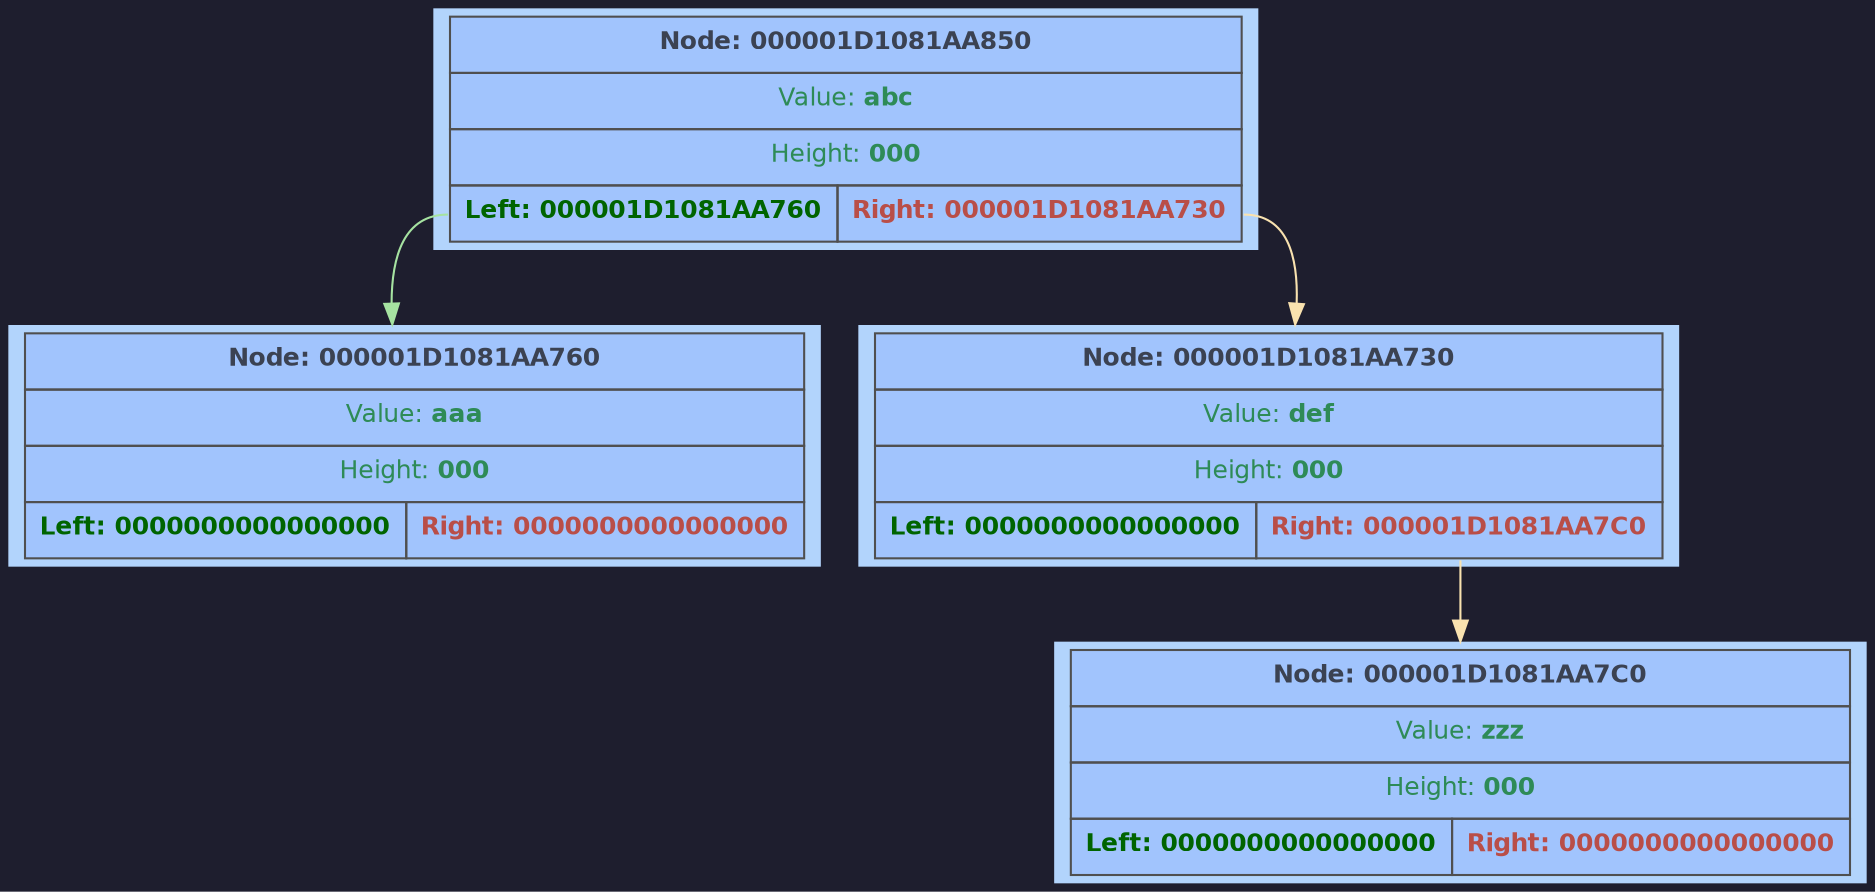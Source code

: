 digraph G {
	rankdir = TB;
	bgcolor="#1e1e2e";
	node [shape=rectangle, style=filled, fontname=Helvetica, fontsize=12, fillcolor="#89b4fa", color="#cba6f7", fontcolor="#1e1e2e"];
	node000001D1081AA850 [shape=plaintext; style=filled; color="#fcf0d2"; fillcolor="#b2d4fc"; label = <
		         <table BORDER="0" CELLBORDER="1" CELLSPACING="0" CELLPADDING="6" BGCOLOR="#a1c4fd" COLOR="#4f4f4f">
			           <tr><td align='center' colspan='2'><FONT COLOR='#3b4252'><b>Node: 000001D1081AA850</b></FONT></td></tr>
			           <tr><td align='center' colspan='2'><FONT COLOR='#2e8b57'>Value: <b>abc</b></FONT></td></tr>
			           <tr><td align='center' colspan='2'><FONT COLOR='#2e8b57'>Height: <b>000</b></FONT></td></tr>
			           <tr>
			               <td WIDTH='150' PORT='left'  align='center'><FONT COLOR='#006400'><b>Left: 000001D1081AA760</b></FONT></td>
			               <td WIDTH='150' PORT='right' align='center'><FONT COLOR='#b94e48'><b>Right: 000001D1081AA730</b></FONT></td>
			           </tr>
		         </table> >];
	node000001D1081AA760 [shape=plaintext; style=filled; color="#fcf0d2"; fillcolor="#b2d4fc"; label = <
		         <table BORDER="0" CELLBORDER="1" CELLSPACING="0" CELLPADDING="6" BGCOLOR="#a1c4fd" COLOR="#4f4f4f">
			           <tr><td align='center' colspan='2'><FONT COLOR='#3b4252'><b>Node: 000001D1081AA760</b></FONT></td></tr>
			           <tr><td align='center' colspan='2'><FONT COLOR='#2e8b57'>Value: <b>aaa</b></FONT></td></tr>
			           <tr><td align='center' colspan='2'><FONT COLOR='#2e8b57'>Height: <b>000</b></FONT></td></tr>
			           <tr>
			               <td WIDTH='150' PORT='left'  align='center'><FONT COLOR='#006400'><b>Left: 0000000000000000</b></FONT></td>
			               <td WIDTH='150' PORT='right' align='center'><FONT COLOR='#b94e48'><b>Right: 0000000000000000</b></FONT></td>
			           </tr>
		         </table> >];
	node000001D1081AA850:left -> node000001D1081AA760 [color="#a6e3a1"];
	node000001D1081AA730 [shape=plaintext; style=filled; color="#fcf0d2"; fillcolor="#b2d4fc"; label = <
		         <table BORDER="0" CELLBORDER="1" CELLSPACING="0" CELLPADDING="6" BGCOLOR="#a1c4fd" COLOR="#4f4f4f">
			           <tr><td align='center' colspan='2'><FONT COLOR='#3b4252'><b>Node: 000001D1081AA730</b></FONT></td></tr>
			           <tr><td align='center' colspan='2'><FONT COLOR='#2e8b57'>Value: <b>def</b></FONT></td></tr>
			           <tr><td align='center' colspan='2'><FONT COLOR='#2e8b57'>Height: <b>000</b></FONT></td></tr>
			           <tr>
			               <td WIDTH='150' PORT='left'  align='center'><FONT COLOR='#006400'><b>Left: 0000000000000000</b></FONT></td>
			               <td WIDTH='150' PORT='right' align='center'><FONT COLOR='#b94e48'><b>Right: 000001D1081AA7C0</b></FONT></td>
			           </tr>
		         </table> >];
	node000001D1081AA7C0 [shape=plaintext; style=filled; color="#fcf0d2"; fillcolor="#b2d4fc"; label = <
		         <table BORDER="0" CELLBORDER="1" CELLSPACING="0" CELLPADDING="6" BGCOLOR="#a1c4fd" COLOR="#4f4f4f">
			           <tr><td align='center' colspan='2'><FONT COLOR='#3b4252'><b>Node: 000001D1081AA7C0</b></FONT></td></tr>
			           <tr><td align='center' colspan='2'><FONT COLOR='#2e8b57'>Value: <b>zzz</b></FONT></td></tr>
			           <tr><td align='center' colspan='2'><FONT COLOR='#2e8b57'>Height: <b>000</b></FONT></td></tr>
			           <tr>
			               <td WIDTH='150' PORT='left'  align='center'><FONT COLOR='#006400'><b>Left: 0000000000000000</b></FONT></td>
			               <td WIDTH='150' PORT='right' align='center'><FONT COLOR='#b94e48'><b>Right: 0000000000000000</b></FONT></td>
			           </tr>
		         </table> >];
	node000001D1081AA730:right -> node000001D1081AA7C0 [color="#f9e2af"];
	node000001D1081AA850:right -> node000001D1081AA730 [color="#f9e2af"];
}

